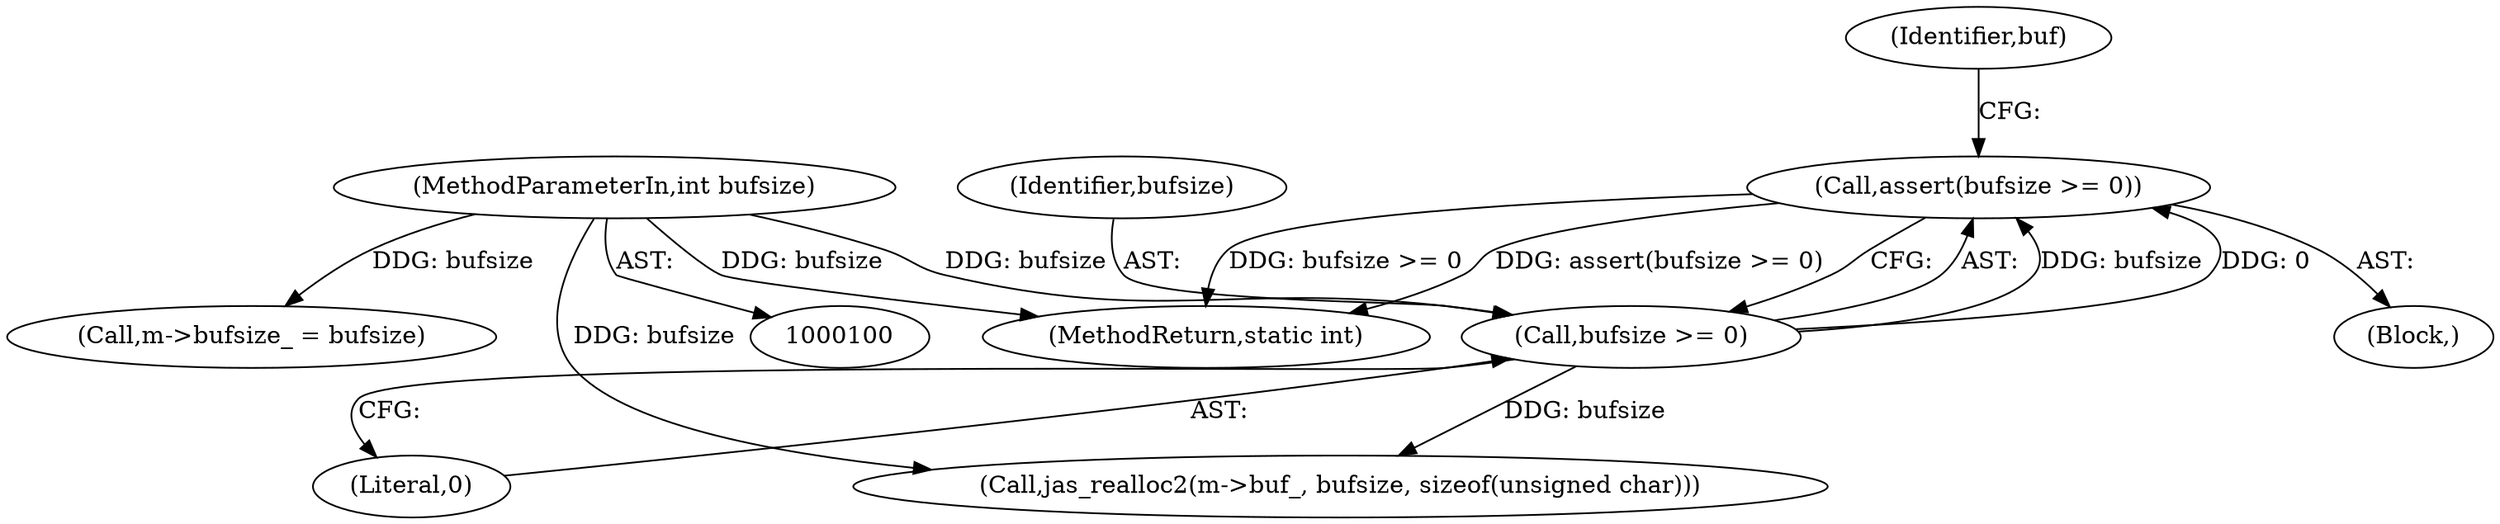 digraph "0_jasper_44a524e367597af58d6265ae2014468b334d0309@API" {
"1000109" [label="(Call,assert(bufsize >= 0))"];
"1000110" [label="(Call,bufsize >= 0)"];
"1000102" [label="(MethodParameterIn,int bufsize)"];
"1000103" [label="(Block,)"];
"1000110" [label="(Call,bufsize >= 0)"];
"1000109" [label="(Call,assert(bufsize >= 0))"];
"1000133" [label="(Call,m->bufsize_ = bufsize)"];
"1000116" [label="(Identifier,buf)"];
"1000102" [label="(MethodParameterIn,int bufsize)"];
"1000111" [label="(Identifier,bufsize)"];
"1000140" [label="(MethodReturn,static int)"];
"1000112" [label="(Literal,0)"];
"1000117" [label="(Call,jas_realloc2(m->buf_, bufsize, sizeof(unsigned char)))"];
"1000109" -> "1000103"  [label="AST: "];
"1000109" -> "1000110"  [label="CFG: "];
"1000110" -> "1000109"  [label="AST: "];
"1000116" -> "1000109"  [label="CFG: "];
"1000109" -> "1000140"  [label="DDG: bufsize >= 0"];
"1000109" -> "1000140"  [label="DDG: assert(bufsize >= 0)"];
"1000110" -> "1000109"  [label="DDG: bufsize"];
"1000110" -> "1000109"  [label="DDG: 0"];
"1000110" -> "1000112"  [label="CFG: "];
"1000111" -> "1000110"  [label="AST: "];
"1000112" -> "1000110"  [label="AST: "];
"1000102" -> "1000110"  [label="DDG: bufsize"];
"1000110" -> "1000117"  [label="DDG: bufsize"];
"1000102" -> "1000100"  [label="AST: "];
"1000102" -> "1000140"  [label="DDG: bufsize"];
"1000102" -> "1000117"  [label="DDG: bufsize"];
"1000102" -> "1000133"  [label="DDG: bufsize"];
}
